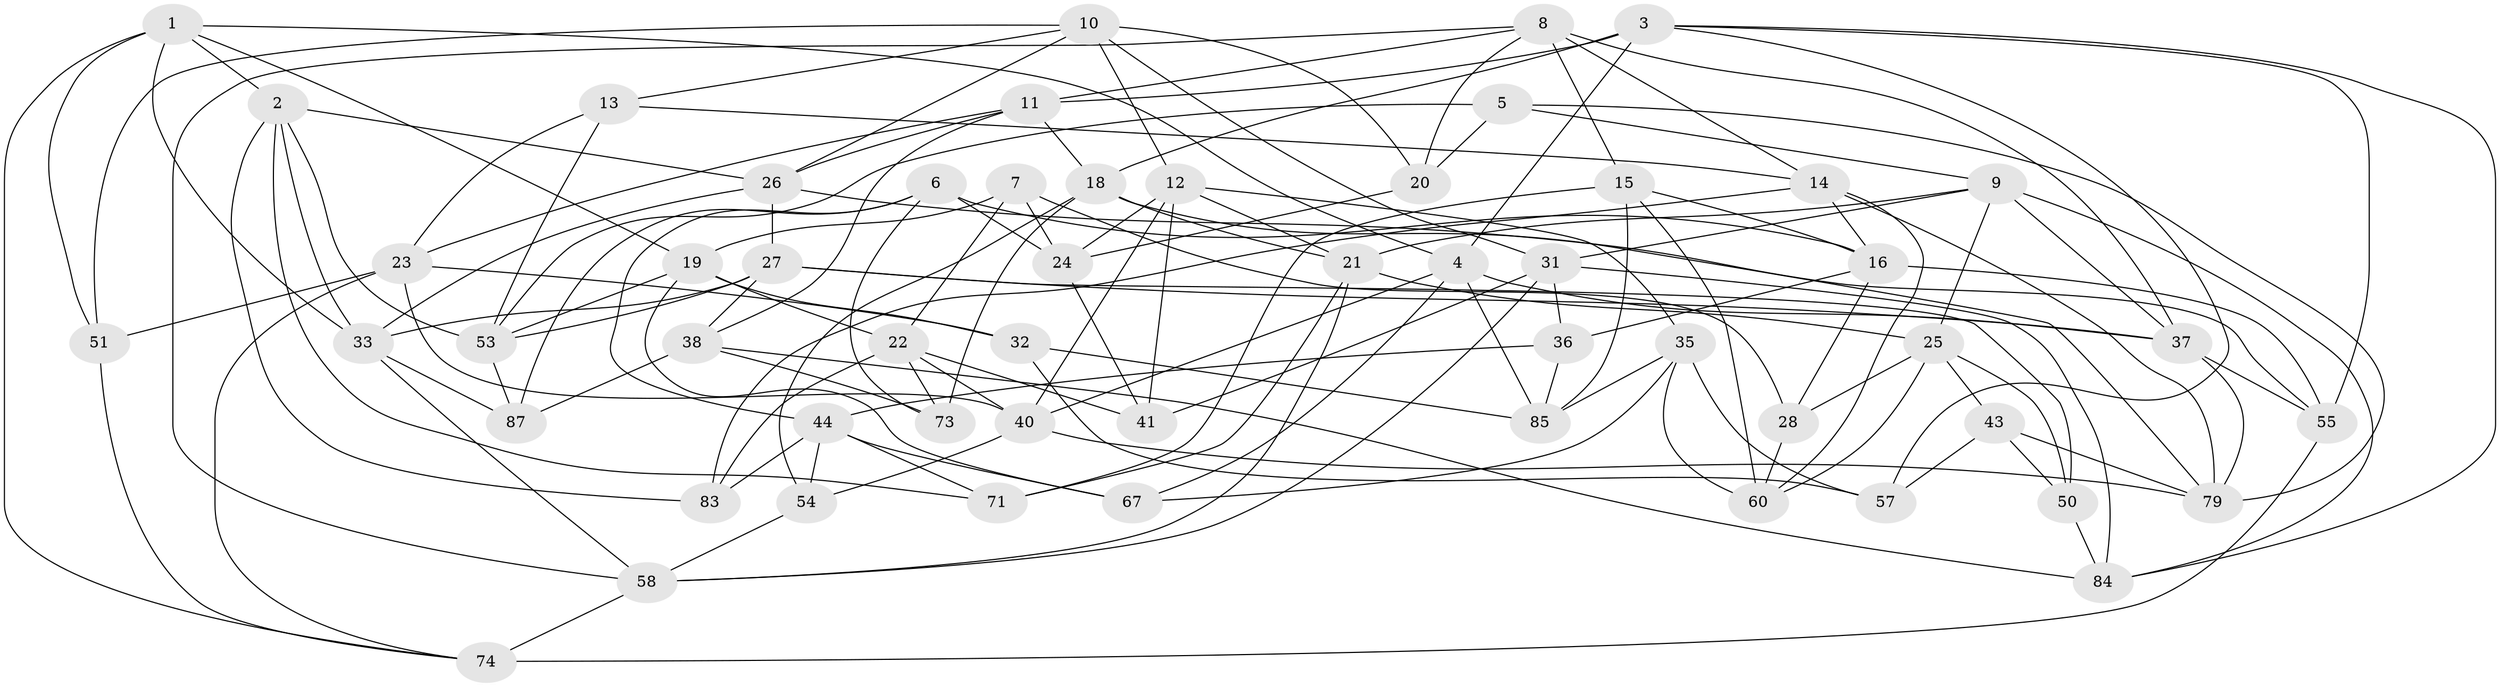 // Generated by graph-tools (version 1.1) at 2025/52/02/27/25 19:52:29]
// undirected, 55 vertices, 142 edges
graph export_dot {
graph [start="1"]
  node [color=gray90,style=filled];
  1 [super="+17"];
  2 [super="+29"];
  3 [super="+76"];
  4 [super="+88"];
  5;
  6 [super="+45"];
  7;
  8 [super="+65"];
  9 [super="+90"];
  10 [super="+89"];
  11 [super="+68"];
  12 [super="+69"];
  13;
  14 [super="+56"];
  15 [super="+92"];
  16 [super="+62"];
  18 [super="+77"];
  19 [super="+39"];
  20;
  21 [super="+49"];
  22 [super="+30"];
  23 [super="+34"];
  24 [super="+63"];
  25 [super="+72"];
  26 [super="+46"];
  27 [super="+78"];
  28;
  31 [super="+66"];
  32;
  33 [super="+47"];
  35 [super="+48"];
  36;
  37 [super="+61"];
  38 [super="+42"];
  40 [super="+80"];
  41;
  43;
  44 [super="+52"];
  50;
  51;
  53 [super="+70"];
  54;
  55 [super="+59"];
  57;
  58 [super="+75"];
  60 [super="+64"];
  67;
  71;
  73;
  74 [super="+81"];
  79 [super="+82"];
  83;
  84 [super="+86"];
  85 [super="+91"];
  87;
  1 -- 51;
  1 -- 74;
  1 -- 4;
  1 -- 2;
  1 -- 19;
  1 -- 33;
  2 -- 83;
  2 -- 33;
  2 -- 26;
  2 -- 53;
  2 -- 71;
  3 -- 57;
  3 -- 18;
  3 -- 4;
  3 -- 84;
  3 -- 55;
  3 -- 11;
  4 -- 37;
  4 -- 67;
  4 -- 40;
  4 -- 85;
  5 -- 9;
  5 -- 20;
  5 -- 53;
  5 -- 79;
  6 -- 16;
  6 -- 73;
  6 -- 87;
  6 -- 44;
  6 -- 24 [weight=2];
  7 -- 24;
  7 -- 19;
  7 -- 28;
  7 -- 22;
  8 -- 11;
  8 -- 58;
  8 -- 20;
  8 -- 37;
  8 -- 14;
  8 -- 15;
  9 -- 37;
  9 -- 21;
  9 -- 25;
  9 -- 31;
  9 -- 84;
  10 -- 20;
  10 -- 13;
  10 -- 51;
  10 -- 26;
  10 -- 12;
  10 -- 31;
  11 -- 38;
  11 -- 26;
  11 -- 18;
  11 -- 23;
  12 -- 41;
  12 -- 24;
  12 -- 40;
  12 -- 35;
  12 -- 21;
  13 -- 53;
  13 -- 14;
  13 -- 23;
  14 -- 60;
  14 -- 79;
  14 -- 16;
  14 -- 83;
  15 -- 85 [weight=2];
  15 -- 60;
  15 -- 16;
  15 -- 71;
  16 -- 28;
  16 -- 36;
  16 -- 55;
  18 -- 79;
  18 -- 54;
  18 -- 73;
  18 -- 21;
  19 -- 22;
  19 -- 32;
  19 -- 67;
  19 -- 53;
  20 -- 24;
  21 -- 71;
  21 -- 25;
  21 -- 58;
  22 -- 41;
  22 -- 40;
  22 -- 73;
  22 -- 83;
  23 -- 74;
  23 -- 51;
  23 -- 40;
  23 -- 32;
  24 -- 41;
  25 -- 28;
  25 -- 50;
  25 -- 43;
  25 -- 60;
  26 -- 27;
  26 -- 33;
  26 -- 55;
  27 -- 53;
  27 -- 37;
  27 -- 33;
  27 -- 50;
  27 -- 38;
  28 -- 60;
  31 -- 58;
  31 -- 36;
  31 -- 41;
  31 -- 84;
  32 -- 57;
  32 -- 85;
  33 -- 87;
  33 -- 58;
  35 -- 57;
  35 -- 67;
  35 -- 60 [weight=2];
  35 -- 85;
  36 -- 44;
  36 -- 85;
  37 -- 55;
  37 -- 79;
  38 -- 84 [weight=2];
  38 -- 87;
  38 -- 73;
  40 -- 54;
  40 -- 79;
  43 -- 50;
  43 -- 79;
  43 -- 57;
  44 -- 83;
  44 -- 71;
  44 -- 54;
  44 -- 67;
  50 -- 84;
  51 -- 74;
  53 -- 87;
  54 -- 58;
  55 -- 74 [weight=2];
  58 -- 74;
}

